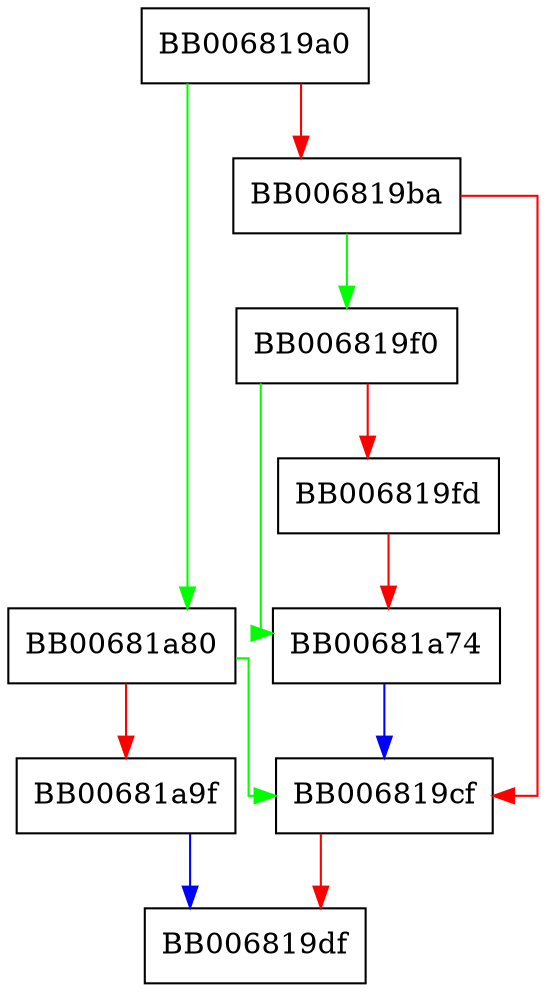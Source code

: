 digraph X509_VERIFY_PARAM_add0_table {
  node [shape="box"];
  graph [splines=ortho];
  BB006819a0 -> BB00681a80 [color="green"];
  BB006819a0 -> BB006819ba [color="red"];
  BB006819ba -> BB006819f0 [color="green"];
  BB006819ba -> BB006819cf [color="red"];
  BB006819cf -> BB006819df [color="red"];
  BB006819f0 -> BB00681a74 [color="green"];
  BB006819f0 -> BB006819fd [color="red"];
  BB006819fd -> BB00681a74 [color="red"];
  BB00681a74 -> BB006819cf [color="blue"];
  BB00681a80 -> BB006819cf [color="green"];
  BB00681a80 -> BB00681a9f [color="red"];
  BB00681a9f -> BB006819df [color="blue"];
}